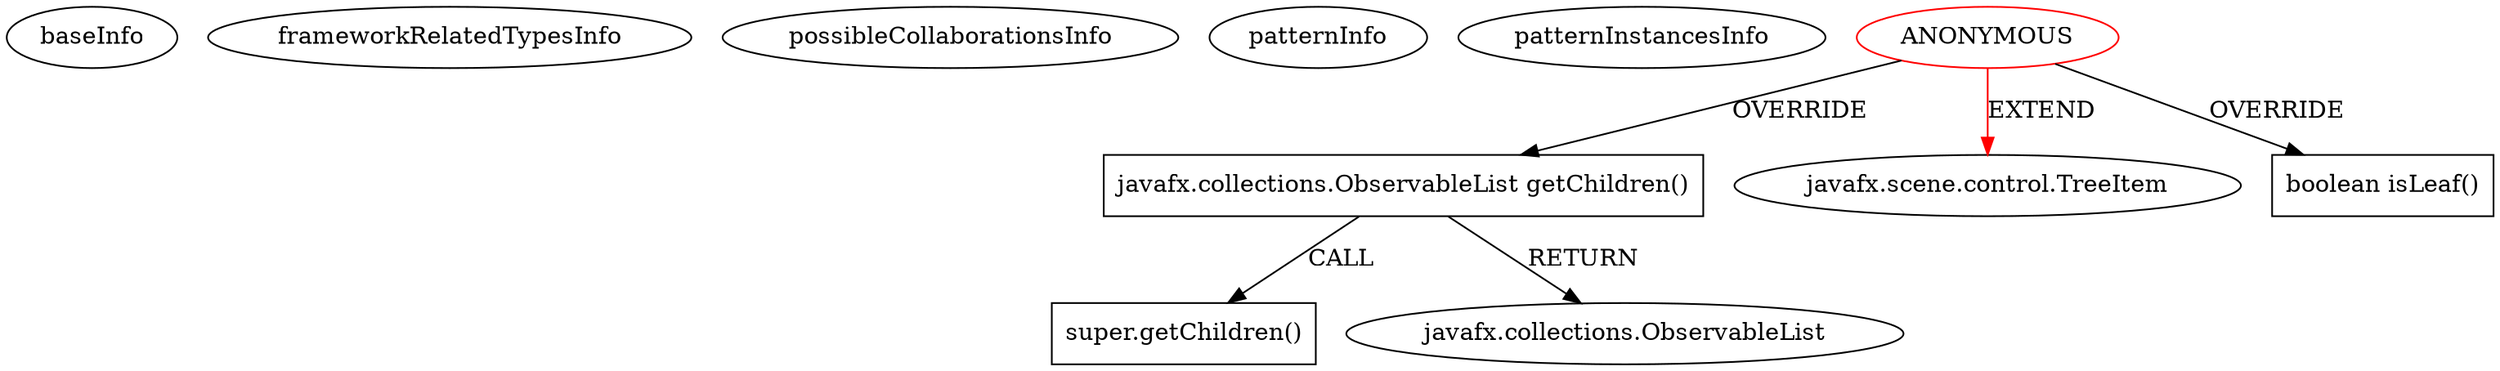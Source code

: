 digraph {
baseInfo[graphId=3517,category="pattern",isAnonymous=true,possibleRelation=false]
frameworkRelatedTypesInfo[0="javafx.scene.control.TreeItem"]
possibleCollaborationsInfo[]
patternInfo[frequency=2.0,patternRootClient=0]
patternInstancesInfo[0="sannies-isoviewer-fx~/sannies-isoviewer-fx/isoviewer-fx-master/src/main/java/com/googlecode/mp4parser/mp4inspector/IsoFileTreeView.java~void loadIsoFile(java.lang.String)~4072",1="sannies-isoviewer-fx~/sannies-isoviewer-fx/isoviewer-fx-master/src/main/java/Example.java~javafx.scene.control.TreeItem createNode(java.lang.String)~4067"]
4[label="super.getChildren()",vertexType="SUPER_CALL",isFrameworkType=false,shape=box]
2[label="javafx.collections.ObservableList getChildren()",vertexType="OVERRIDING_METHOD_DECLARATION",isFrameworkType=false,shape=box]
0[label="ANONYMOUS",vertexType="ROOT_ANONYMOUS_DECLARATION",isFrameworkType=false,color=red]
1[label="javafx.scene.control.TreeItem",vertexType="FRAMEWORK_CLASS_TYPE",isFrameworkType=false]
6[label="boolean isLeaf()",vertexType="OVERRIDING_METHOD_DECLARATION",isFrameworkType=false,shape=box]
3[label="javafx.collections.ObservableList",vertexType="FRAMEWORK_INTERFACE_TYPE",isFrameworkType=false]
2->4[label="CALL"]
0->6[label="OVERRIDE"]
0->2[label="OVERRIDE"]
2->3[label="RETURN"]
0->1[label="EXTEND",color=red]
}
